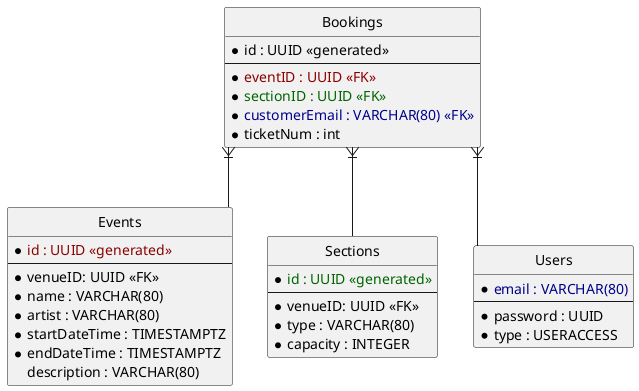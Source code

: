 @startuml entity

' hide the spot
hide circle

' avoid problems with angled crows feet
skinparam linetype ortho

entity "Bookings" as e01 {
  *id : UUID <<generated>>
  --
  *<color:darkRed>eventID : UUID <<FK>>
  *<color:darkGreen>sectionID : UUID <<FK>>
  *<color:darkBlue>customerEmail : VARCHAR(80) <<FK>>
  *ticketNum : int
}

entity "Events" as e04 {
  *<color:darkRed>id : UUID <<generated>>
  --
  *venueID: UUID <<FK>>
  *name : VARCHAR(80)
  *artist : VARCHAR(80)
  *startDateTime : TIMESTAMPTZ
  *endDateTime : TIMESTAMPTZ
  description : VARCHAR(80)
}

entity "Sections" as e02 {
  *<color:darkGreen>id : UUID <<generated>>
  --
  *venueID: UUID <<FK>>
  *type : VARCHAR(80)
  *capacity : INTEGER
}

entity "Users" as e03 {
  *<color:darkBlue>email : VARCHAR(80)
  --
  *password : UUID
  *type : USERACCESS
}

e01 }|-- e03
e01 }|-- e02
e01 }|-- e04


@enduml
